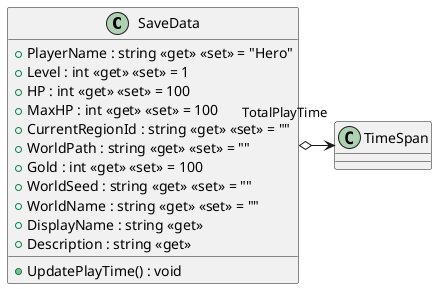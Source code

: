 @startuml
class SaveData {
    + PlayerName : string <<get>> <<set>> = "Hero"
    + Level : int <<get>> <<set>> = 1
    + HP : int <<get>> <<set>> = 100
    + MaxHP : int <<get>> <<set>> = 100
    + CurrentRegionId : string <<get>> <<set>> = ""
    + WorldPath : string <<get>> <<set>> = ""
    + Gold : int <<get>> <<set>> = 100
    + WorldSeed : string <<get>> <<set>> = ""
    + WorldName : string <<get>> <<set>> = ""
    + DisplayName : string <<get>>
    + Description : string <<get>>
    + UpdatePlayTime() : void
}






SaveData o-> "TotalPlayTime" TimeSpan


@enduml
